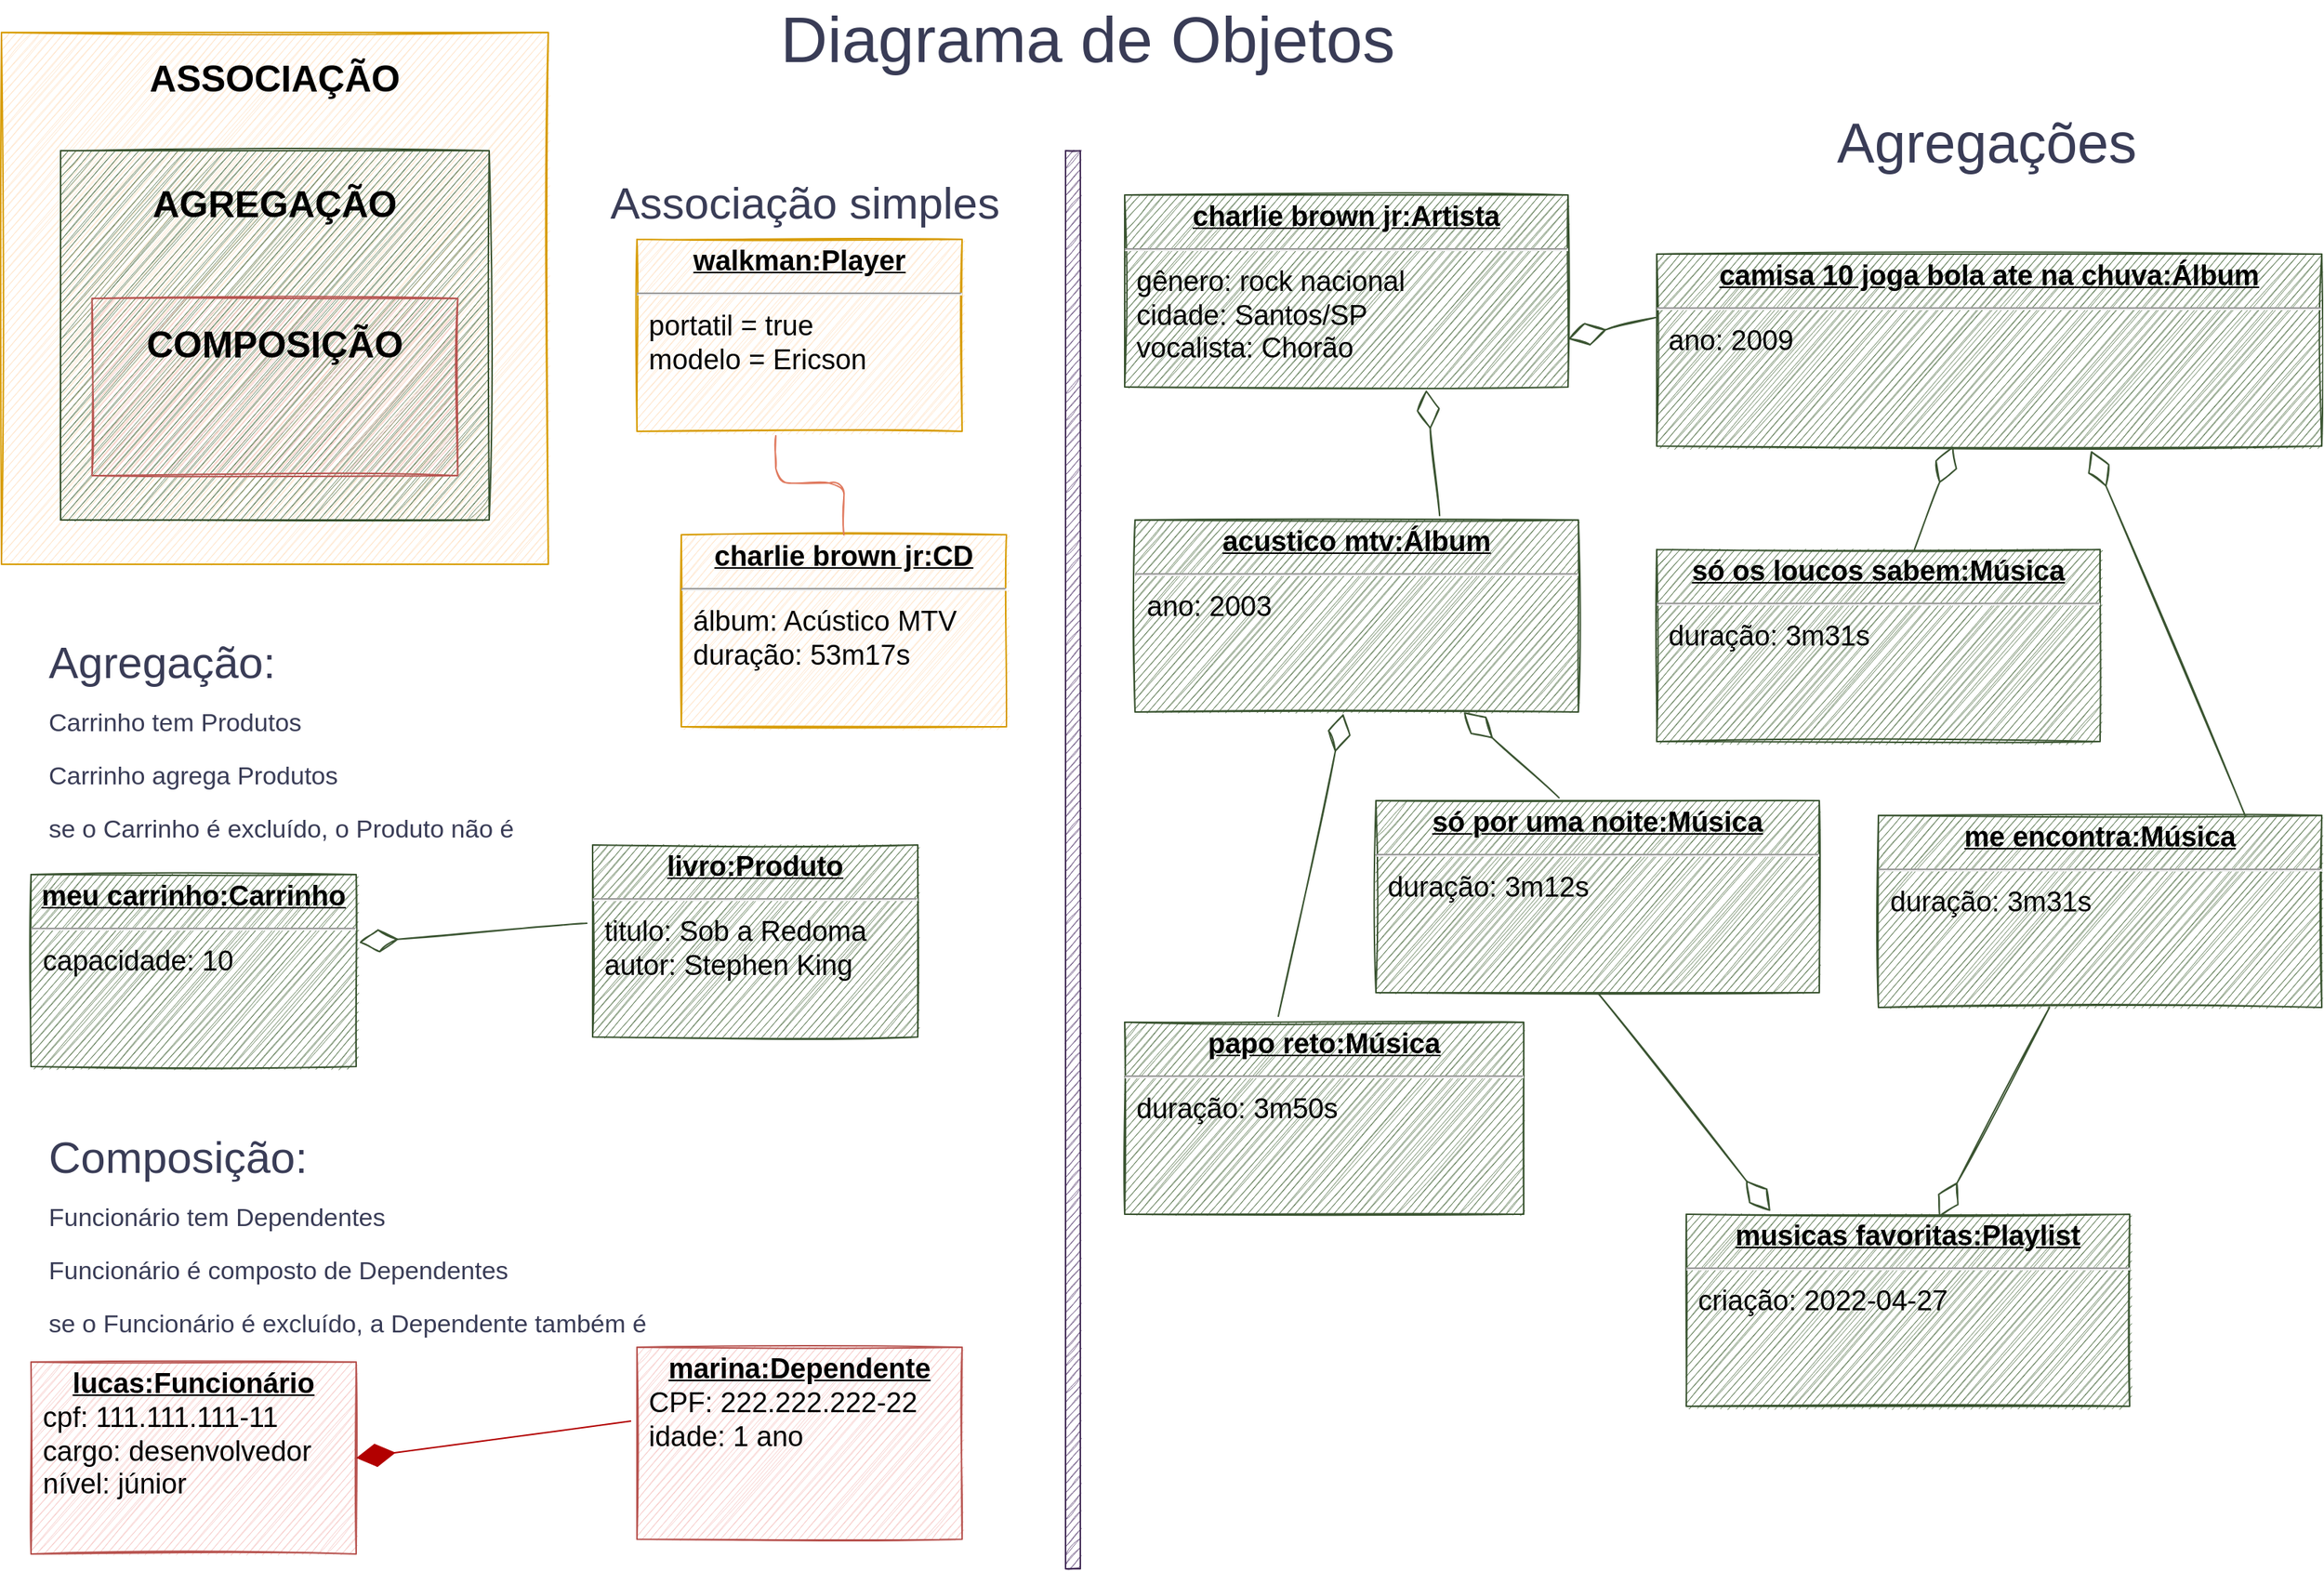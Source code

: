 <mxfile version="18.0.3" type="github" pages="2">
  <diagram id="5UxQ4w3Qg_B5sZMbcGU8" name="Page-1">
    <mxGraphModel dx="1422" dy="794" grid="1" gridSize="10" guides="1" tooltips="1" connect="1" arrows="1" fold="1" page="1" pageScale="1" pageWidth="827" pageHeight="1169" math="0" shadow="0">
      <root>
        <mxCell id="0" />
        <mxCell id="1" parent="0" />
        <mxCell id="sStkoHMuvhqnxal9wtGp-1" value="&lt;p style=&quot;margin: 4px 0px 0px ; text-align: center ; text-decoration: underline ; font-size: 19px&quot;&gt;&lt;b style=&quot;font-size: 19px&quot;&gt;walkman:Player&lt;/b&gt;&lt;/p&gt;&lt;hr style=&quot;font-size: 19px&quot;&gt;&lt;p style=&quot;margin: 0px 0px 0px 8px ; font-size: 19px&quot;&gt;portatil = true&lt;br style=&quot;font-size: 19px&quot;&gt;modelo = Ericson&lt;br&gt;&lt;/p&gt;" style="verticalAlign=top;align=left;overflow=fill;fontSize=19;fontFamily=Helvetica;html=1;fillColor=#ffe6cc;strokeColor=#d79b00;sketch=1;" parent="1" vertex="1">
          <mxGeometry x="490" y="170" width="220" height="130" as="geometry" />
        </mxCell>
        <mxCell id="sStkoHMuvhqnxal9wtGp-2" value="&lt;font style=&quot;font-size: 25px&quot;&gt;&lt;b&gt;ASSOCIAÇÃO&lt;br&gt;&lt;br&gt;&lt;br&gt;&lt;br&gt;&lt;br&gt;&lt;br&gt;&lt;br&gt;&lt;br&gt;&lt;br&gt;&lt;br&gt;&lt;br&gt;&lt;/b&gt;&lt;/font&gt;" style="rounded=0;whiteSpace=wrap;html=1;fillColor=#ffe6cc;strokeColor=#d79b00;shadow=0;sketch=1;glass=0;align=center;" parent="1" vertex="1">
          <mxGeometry x="60" y="30" width="370" height="360" as="geometry" />
        </mxCell>
        <mxCell id="sStkoHMuvhqnxal9wtGp-3" value="&lt;p style=&quot;margin: 4px 0px 0px ; text-align: center ; text-decoration: underline ; font-size: 19px&quot;&gt;&lt;b style=&quot;font-size: 19px&quot;&gt;charlie brown jr:CD&lt;/b&gt;&lt;/p&gt;&lt;hr style=&quot;font-size: 19px&quot;&gt;&lt;p style=&quot;margin: 0px 0px 0px 8px ; font-size: 19px&quot;&gt;álbum: Acústico MTV&lt;br&gt;&lt;/p&gt;&lt;p style=&quot;margin: 0px 0px 0px 8px ; font-size: 19px&quot;&gt;duração: 53m17s&lt;/p&gt;" style="verticalAlign=top;align=left;overflow=fill;fontSize=19;fontFamily=Helvetica;html=1;fillColor=#ffe6cc;strokeColor=#d79b00;sketch=1;" parent="1" vertex="1">
          <mxGeometry x="520" y="370" width="220" height="130" as="geometry" />
        </mxCell>
        <mxCell id="sStkoHMuvhqnxal9wtGp-4" value="" style="edgeStyle=orthogonalEdgeStyle;orthogonalLoop=1;jettySize=auto;exitX=0.5;exitY=0;exitDx=0;exitDy=0;entryX=0.427;entryY=1.023;entryDx=0;entryDy=0;fontSize=19;fontColor=#393C56;labelBorderColor=none;html=1;entryPerimeter=0;sketch=1;shadow=0;endArrow=none;endFill=0;rounded=1;labelBackgroundColor=#F4F1DE;strokeColor=#E07A5F;" parent="1" source="sStkoHMuvhqnxal9wtGp-3" target="sStkoHMuvhqnxal9wtGp-1" edge="1">
          <mxGeometry relative="1" as="geometry" />
        </mxCell>
        <mxCell id="sStkoHMuvhqnxal9wtGp-5" value="&lt;font style=&quot;font-size: 25px&quot;&gt;&lt;b&gt;AGREGAÇÃO&lt;br&gt;&lt;br&gt;&lt;br&gt;&lt;br&gt;&lt;br&gt;&lt;br&gt;&lt;br&gt;&lt;/b&gt;&lt;/font&gt;" style="rounded=0;whiteSpace=wrap;html=1;fillColor=#6d8764;strokeColor=#3A5431;shadow=0;sketch=1;glass=0;fontColor=#000000;align=center;" parent="1" vertex="1">
          <mxGeometry x="100" y="110" width="290" height="250" as="geometry" />
        </mxCell>
        <mxCell id="sStkoHMuvhqnxal9wtGp-6" value="&lt;p style=&quot;margin: 4px 0px 0px ; text-align: center ; text-decoration: underline ; font-size: 19px&quot;&gt;&lt;b style=&quot;font-size: 19px&quot;&gt;meu carrinho:Carrinho&lt;/b&gt;&lt;/p&gt;&lt;hr style=&quot;font-size: 19px&quot;&gt;&lt;p style=&quot;margin: 0px 0px 0px 8px ; font-size: 19px&quot;&gt;capacidade: 10&lt;/p&gt;" style="verticalAlign=top;align=left;overflow=fill;fontSize=19;fontFamily=Helvetica;html=1;fillColor=#6d8764;strokeColor=#3A5431;sketch=1;fontColor=#000000;" parent="1" vertex="1">
          <mxGeometry x="80" y="600" width="220" height="130" as="geometry" />
        </mxCell>
        <mxCell id="sStkoHMuvhqnxal9wtGp-7" value="&lt;p style=&quot;margin: 4px 0px 0px ; text-align: center ; text-decoration: underline ; font-size: 19px&quot;&gt;&lt;b style=&quot;font-size: 19px&quot;&gt;livro:Produto&lt;/b&gt;&lt;/p&gt;&lt;hr style=&quot;font-size: 19px&quot;&gt;&lt;p style=&quot;margin: 0px 0px 0px 8px ; font-size: 19px&quot;&gt;titulo: Sob a Redoma&lt;/p&gt;&lt;p style=&quot;margin: 0px 0px 0px 8px ; font-size: 19px&quot;&gt;autor: Stephen King&lt;/p&gt;" style="verticalAlign=top;align=left;overflow=fill;fontSize=19;fontFamily=Helvetica;html=1;fillColor=#6d8764;strokeColor=#3A5431;sketch=1;fontColor=#000000;" parent="1" vertex="1">
          <mxGeometry x="460" y="580" width="220" height="130" as="geometry" />
        </mxCell>
        <mxCell id="sStkoHMuvhqnxal9wtGp-8" value="" style="endArrow=diamondThin;endFill=0;endSize=24;html=1;rounded=1;shadow=0;labelBorderColor=none;sketch=1;fontSize=19;fontColor=#393C56;entryX=1.009;entryY=0.354;entryDx=0;entryDy=0;entryPerimeter=0;exitX=-0.018;exitY=0.408;exitDx=0;exitDy=0;exitPerimeter=0;labelBackgroundColor=#F4F1DE;strokeColor=#3A5431;fillColor=#6d8764;" parent="1" source="sStkoHMuvhqnxal9wtGp-7" target="sStkoHMuvhqnxal9wtGp-6" edge="1">
          <mxGeometry width="160" relative="1" as="geometry">
            <mxPoint x="330" y="580" as="sourcePoint" />
            <mxPoint x="490" y="580" as="targetPoint" />
          </mxGeometry>
        </mxCell>
        <mxCell id="sStkoHMuvhqnxal9wtGp-9" value="&lt;p style=&quot;margin: 4px 0px 0px ; text-align: center ; text-decoration: underline ; font-size: 19px&quot;&gt;&lt;b style=&quot;font-size: 19px&quot;&gt;lucas:Funcionário&lt;/b&gt;&lt;/p&gt;&lt;p style=&quot;margin: 0px 0px 0px 8px ; font-size: 19px&quot;&gt;cpf: 111.111.111-11&lt;/p&gt;&lt;p style=&quot;margin: 0px 0px 0px 8px ; font-size: 19px&quot;&gt;cargo: desenvolvedor&lt;/p&gt;&lt;p style=&quot;margin: 0px 0px 0px 8px ; font-size: 19px&quot;&gt;nível: júnior&lt;/p&gt;" style="verticalAlign=top;align=left;overflow=fill;fontSize=19;fontFamily=Helvetica;html=1;fillColor=#f8cecc;strokeColor=#b85450;sketch=1;" parent="1" vertex="1">
          <mxGeometry x="80" y="930" width="220" height="130" as="geometry" />
        </mxCell>
        <mxCell id="sStkoHMuvhqnxal9wtGp-10" value="&lt;p style=&quot;margin: 4px 0px 0px ; text-align: center ; text-decoration: underline ; font-size: 19px&quot;&gt;&lt;b style=&quot;font-size: 19px&quot;&gt;marina:Dependente&lt;/b&gt;&lt;/p&gt;&lt;p style=&quot;margin: 0px 0px 0px 8px ; font-size: 19px&quot;&gt;CPF: 222.222.222-22&lt;/p&gt;&lt;p style=&quot;margin: 0px 0px 0px 8px ; font-size: 19px&quot;&gt;idade: 1 ano&lt;/p&gt;" style="verticalAlign=top;align=left;overflow=fill;fontSize=19;fontFamily=Helvetica;html=1;fillColor=#f8cecc;strokeColor=#b85450;sketch=1;" parent="1" vertex="1">
          <mxGeometry x="490" y="920" width="220" height="130" as="geometry" />
        </mxCell>
        <mxCell id="sStkoHMuvhqnxal9wtGp-11" value="" style="endArrow=diamondThin;endFill=1;endSize=24;html=1;rounded=1;shadow=0;labelBorderColor=none;sketch=0;fontSize=19;fontColor=#393C56;entryX=1;entryY=0.5;entryDx=0;entryDy=0;exitX=-0.018;exitY=0.385;exitDx=0;exitDy=0;exitPerimeter=0;labelBackgroundColor=#F4F1DE;fillColor=#e51400;strokeColor=#B20000;" parent="1" source="sStkoHMuvhqnxal9wtGp-10" target="sStkoHMuvhqnxal9wtGp-9" edge="1">
          <mxGeometry width="160" relative="1" as="geometry">
            <mxPoint x="330" y="420" as="sourcePoint" />
            <mxPoint x="490" y="420" as="targetPoint" />
          </mxGeometry>
        </mxCell>
        <mxCell id="sStkoHMuvhqnxal9wtGp-12" value="&lt;font style=&quot;font-size: 25px&quot;&gt;&lt;b&gt;COMPOSIÇÃO&lt;br&gt;&lt;br&gt;&lt;br&gt;&lt;/b&gt;&lt;/font&gt;" style="rounded=0;whiteSpace=wrap;html=1;shadow=0;sketch=1;glass=0;align=center;fillColor=#f8cecc;strokeColor=#b85450;" parent="1" vertex="1">
          <mxGeometry x="121.25" y="210" width="247.5" height="120" as="geometry" />
        </mxCell>
        <mxCell id="sStkoHMuvhqnxal9wtGp-13" value="Associação simples" style="text;html=1;strokeColor=none;fillColor=none;align=left;verticalAlign=middle;whiteSpace=wrap;rounded=0;shadow=0;glass=0;sketch=1;fontSize=30;fontColor=#393C56;" parent="1" vertex="1">
          <mxGeometry x="470" y="130" width="300" height="30" as="geometry" />
        </mxCell>
        <mxCell id="sStkoHMuvhqnxal9wtGp-14" value="Agregação:&lt;br&gt;&lt;font style=&quot;font-size: 17px;&quot;&gt;Carrinho tem Produtos&lt;br&gt;Carrinho agrega Produtos&lt;br&gt;se o Carrinho é excluído, o Produto não é&lt;br&gt;&lt;/font&gt;" style="text;html=1;strokeColor=none;fillColor=none;align=left;verticalAlign=middle;whiteSpace=wrap;rounded=0;shadow=0;glass=0;sketch=1;fontSize=30;fontColor=#393C56;" parent="1" vertex="1">
          <mxGeometry x="90" y="500" width="350" height="20" as="geometry" />
        </mxCell>
        <mxCell id="sStkoHMuvhqnxal9wtGp-15" value="Composição:&lt;br&gt;&lt;font style=&quot;font-size: 17px;&quot;&gt;Funcionário tem Dependentes&lt;br&gt;Funcionário é composto de Dependentes&lt;br&gt;se o Funcionário é excluído, a Dependente também é&amp;nbsp;&lt;br&gt;&lt;/font&gt;" style="text;html=1;strokeColor=none;fillColor=none;align=left;verticalAlign=middle;whiteSpace=wrap;rounded=0;shadow=0;glass=0;sketch=1;fontSize=30;fontColor=#393C56;" parent="1" vertex="1">
          <mxGeometry x="90" y="830" width="470" height="30" as="geometry" />
        </mxCell>
        <mxCell id="sStkoHMuvhqnxal9wtGp-16" value="&lt;p style=&quot;margin: 4px 0px 0px ; text-align: center ; text-decoration: underline ; font-size: 19px&quot;&gt;&lt;b style=&quot;font-size: 19px&quot;&gt;acustico mtv:Álbum&lt;/b&gt;&lt;/p&gt;&lt;hr style=&quot;font-size: 19px&quot;&gt;&lt;p style=&quot;margin: 0px 0px 0px 8px ; font-size: 19px&quot;&gt;ano: 2003&lt;/p&gt;&lt;span style=&quot;font-family: monospace; font-size: 0px;&quot;&gt;%3CmxGraphModel%3E%3Croot%3E%3CmxCell%20id%3D%220%22%2F%3E%3CmxCell%20id%3D%221%22%20parent%3D%220%22%2F%3E%3CmxCell%20id%3D%222%22%20value%3D%22%26lt%3Bp%20style%3D%26quot%3Bmargin%3A%204px%200px%200px%20%3B%20text-align%3A%20center%20%3B%20text-decoration%3A%20underline%20%3B%20font-size%3A%2019px%26quot%3B%26gt%3B%26lt%3Bb%20style%3D%26quot%3Bfont-size%3A%2019px%26quot%3B%26gt%3Blivro%3AProduto%26lt%3B%2Fb%26gt%3B%26lt%3B%2Fp%26gt%3B%26lt%3Bhr%20style%3D%26quot%3Bfont-size%3A%2019px%26quot%3B%26gt%3B%26lt%3Bp%20style%3D%26quot%3Bmargin%3A%200px%200px%200px%208px%20%3B%20font-size%3A%2019px%26quot%3B%26gt%3Btitulo%3A%20Sob%20a%20Redoma%26lt%3B%2Fp%26gt%3B%26lt%3Bp%20style%3D%26quot%3Bmargin%3A%200px%200px%200px%208px%20%3B%20font-size%3A%2019px%26quot%3B%26gt%3Bautor%3A%20Stephen%20King%26lt%3B%2Fp%26gt%3B%22%20style%3D%22verticalAlign%3Dtop%3Balign%3Dleft%3Boverflow%3Dfill%3BfontSize%3D19%3BfontFamily%3DHelvetica%3Bhtml%3D1%3BfillColor%3D%236d8764%3BstrokeColor%3D%233A5431%3Bsketch%3D1%3BfontColor%3D%23000000%3B%22%20vertex%3D%221%22%20parent%3D%221%22%3E%3CmxGeometry%20x%3D%22460%22%20y%3D%22580%22%20width%3D%22220%22%20height%3D%22130%22%20as%3D%22geometry%22%2F%3E%3C%2FmxCell%3E%3C%2Froot%3E%3C%2FmxGraphModel%3&lt;br&gt;&lt;/span&gt;" style="verticalAlign=top;align=left;overflow=fill;fontSize=19;fontFamily=Helvetica;html=1;fillColor=#6d8764;strokeColor=#3A5431;sketch=1;fontColor=#000000;" parent="1" vertex="1">
          <mxGeometry x="827" y="360" width="300" height="130" as="geometry" />
        </mxCell>
        <mxCell id="sStkoHMuvhqnxal9wtGp-17" value="&lt;p style=&quot;margin: 4px 0px 0px ; text-align: center ; text-decoration: underline ; font-size: 19px&quot;&gt;&lt;b style=&quot;font-size: 19px&quot;&gt;papo reto:Música&lt;/b&gt;&lt;/p&gt;&lt;hr style=&quot;font-size: 19px&quot;&gt;&lt;p style=&quot;margin: 0px 0px 0px 8px ; font-size: 19px&quot;&gt;duração: 3m50s&lt;/p&gt;&lt;span style=&quot;font-family: monospace; font-size: 0px;&quot;&gt;%3CmxGraphModel%3E%3Croot%3E%3CmxCell%20id%3D%220%22%2F%3E%3CmxCell%20id%3D%221%22%20parent%3D%220%22%2F%3E%3CmxCell%20id%3D%222%22%20value%3D%22%26lt%3Bp%20style%3D%26quot%3Bmargin%3A%204px%200px%200px%20%3B%20text-align%3A%20center%20%3B%20text-decoration%3A%20underline%20%3B%20font-size%3A%2019px%26quot%3B%26gt%3B%26lt%3Bb%20style%3D%26quot%3Bfont-size%3A%2019px%26quot%3B%26gt%3Blivro%3AProduto%26lt%3B%2Fb%26gt%3B%26lt%3B%2Fp%26gt%3B%26lt%3Bhr%20style%3D%26quot%3Bfont-size%3A%2019px%26quot%3B%26gt%3B%26lt%3Bp%20style%3D%26quot%3Bmargin%3A%200px%200px%200px%208px%20%3B%20font-size%3A%2019px%26quot%3B%26gt%3Btitulo%3A%20Sob%20a%20Redoma%26lt%3B%2Fp%26gt%3B%26lt%3Bp%20style%3D%26quot%3Bmargin%3A%200px%200px%200px%208px%20%3B%20font-size%3A%2019px%26quot%3B%26gt%3Bautor%3A%20Stephen%20King%26lt%3B%2Fp%26gt%3B%22%20style%3D%22verticalAlign%3Dtop%3Balign%3Dleft%3Boverflow%3Dfill%3BfontSize%3D19%3BfontFamily%3DHelvetica%3Bhtml%3D1%3BfillColor%3D%236d8764%3BstrokeColor%3D%233A5431%3Bsketch%3D1%3BfontColor%3D%23000000%3B%22%20vertex%3D%221%22%20parent%3D%221%22%3E%3CmxGeometry%20x%3D%22460%22%20y%3D%22580%22%20width%3D%22220%22%20height%3D%22130%22%20as%3D%22geometry%22%2F%3E%3C%2FmxCell%3E%3C%2Froot%3E%3C%2FmxGraphModel%3E&lt;br&gt;&lt;/span&gt;" style="verticalAlign=top;align=left;overflow=fill;fontSize=19;fontFamily=Helvetica;html=1;fillColor=#6d8764;strokeColor=#3A5431;sketch=1;fontColor=#000000;" parent="1" vertex="1">
          <mxGeometry x="820" y="700" width="270" height="130" as="geometry" />
        </mxCell>
        <mxCell id="sStkoHMuvhqnxal9wtGp-18" value="&lt;p style=&quot;margin: 4px 0px 0px ; text-align: center ; text-decoration: underline ; font-size: 19px&quot;&gt;&lt;b style=&quot;font-size: 19px&quot;&gt;só por uma noite:Música&lt;/b&gt;&lt;/p&gt;&lt;hr style=&quot;font-size: 19px&quot;&gt;&lt;p style=&quot;margin: 0px 0px 0px 8px ; font-size: 19px&quot;&gt;duração: 3m12s&lt;/p&gt;&lt;span style=&quot;font-family: monospace; font-size: 0px;&quot;&gt;%3CmxGraphModel%3E%3Croot%3E%3CmxCell%20id%3D%220%22%2F%3E%3CmxCell%20id%3D%221%22%20parent%3D%220%22%2F%3E%3CmxCell%20id%3D%222%22%20value%3D%22%26lt%3Bp%20style%3D%26quot%3Bmargin%3A%204px%200px%200px%20%3B%20text-align%3A%20center%20%3B%20text-decoration%3A%20underline%20%3B%20font-size%3A%2019px%26quot%3B%26gt%3B%26lt%3Bb%20style%3D%26quot%3Bfont-size%3A%2019px%26quot%3B%26gt%3Blivro%3AProduto%26lt%3B%2Fb%26gt%3B%26lt%3B%2Fp%26gt%3B%26lt%3Bhr%20style%3D%26quot%3Bfont-size%3A%2019px%26quot%3B%26gt%3B%26lt%3Bp%20style%3D%26quot%3Bmargin%3A%200px%200px%200px%208px%20%3B%20font-size%3A%2019px%26quot%3B%26gt%3Btitulo%3A%20Sob%20a%20Redoma%26lt%3B%2Fp%26gt%3B%26lt%3Bp%20style%3D%26quot%3Bmargin%3A%200px%200px%200px%208px%20%3B%20font-size%3A%2019px%26quot%3B%26gt%3Bautor%3A%20Stephen%20King%26lt%3B%2Fp%26gt%3B%22%20style%3D%22verticalAlign%3Dtop%3Balign%3Dleft%3Boverflow%3Dfill%3BfontSize%3D19%3BfontFamily%3DHelvetica%3Bhtml%3D1%3BfillColor%3D%236d8764%3BstrokeColor%3D%233A5431%3Bsketch%3D1%3BfontColor%3D%23000000%3B%22%20vertex%3D%221%22%20parent%3D%221%22%3E%3CmxGeometry%20x%3D%22460%22%20y%3D%22580%22%20width%3D%22220%22%20height%3D%22130%22%20as%3D%22geometry%22%2F%3E%3C%2FmxCell%3E%3C%2Froot%3E%3C%2FmxGraphModel%3&lt;br&gt;&lt;/span&gt;" style="verticalAlign=top;align=left;overflow=fill;fontSize=19;fontFamily=Helvetica;html=1;fillColor=#6d8764;strokeColor=#3A5431;sketch=1;fontColor=#000000;" parent="1" vertex="1">
          <mxGeometry x="990" y="550" width="300" height="130" as="geometry" />
        </mxCell>
        <mxCell id="sStkoHMuvhqnxal9wtGp-19" value="" style="endArrow=diamondThin;endFill=0;endSize=24;html=1;rounded=1;shadow=0;labelBorderColor=none;sketch=1;fontSize=19;fontColor=#000000;entryX=0.47;entryY=1.008;entryDx=0;entryDy=0;entryPerimeter=0;exitX=0.385;exitY=-0.031;exitDx=0;exitDy=0;exitPerimeter=0;labelBackgroundColor=#F4F1DE;strokeColor=#3A5431;fillColor=#6d8764;" parent="1" source="sStkoHMuvhqnxal9wtGp-17" target="sStkoHMuvhqnxal9wtGp-16" edge="1">
          <mxGeometry width="160" relative="1" as="geometry">
            <mxPoint x="466.04" y="643.04" as="sourcePoint" />
            <mxPoint x="311.98" y="641.02" as="targetPoint" />
          </mxGeometry>
        </mxCell>
        <mxCell id="sStkoHMuvhqnxal9wtGp-20" value="" style="endArrow=diamondThin;endFill=0;endSize=24;html=1;rounded=1;shadow=0;labelBorderColor=none;sketch=1;fontSize=19;fontColor=#000000;exitX=0.413;exitY=-0.015;exitDx=0;exitDy=0;exitPerimeter=0;labelBackgroundColor=#F4F1DE;strokeColor=#3A5431;fillColor=#6d8764;" parent="1" source="sStkoHMuvhqnxal9wtGp-18" target="sStkoHMuvhqnxal9wtGp-16" edge="1">
          <mxGeometry width="160" relative="1" as="geometry">
            <mxPoint x="953.95" y="745.97" as="sourcePoint" />
            <mxPoint x="1001" y="691.04" as="targetPoint" />
          </mxGeometry>
        </mxCell>
        <mxCell id="sStkoHMuvhqnxal9wtGp-21" value="&lt;p style=&quot;margin: 4px 0px 0px ; text-align: center ; text-decoration: underline ; font-size: 19px&quot;&gt;&lt;b style=&quot;font-size: 19px&quot;&gt;charlie brown jr:Artista&lt;/b&gt;&lt;/p&gt;&lt;hr style=&quot;font-size: 19px&quot;&gt;&lt;p style=&quot;margin: 0px 0px 0px 8px ; font-size: 19px&quot;&gt;gênero: rock nacional&lt;/p&gt;&lt;p style=&quot;margin: 0px 0px 0px 8px ; font-size: 19px&quot;&gt;cidade: Santos/SP&lt;/p&gt;&lt;p style=&quot;margin: 0px 0px 0px 8px ; font-size: 19px&quot;&gt;vocalista: Chorão&lt;/p&gt;&lt;span style=&quot;font-family: monospace; font-size: 0px;&quot;&gt;%3CmxGraphModel%3E%3Croot%3E%3CmxCell%20id%3D%220%22%2F%3E%3CmxCell%20id%3D%221%22%20parent%3D%220%22%2F%3E%3CmxCell%20id%3D%222%22%20value%3D%22%26lt%3Bp%20style%3D%26quot%3Bmargin%3A%204px%200px%200px%20%3B%20text-align%3A%20center%20%3B%20text-decoration%3A%20underline%20%3B%20font-size%3A%2019px%26quot%3B%26gt%3B%26lt%3Bb%20style%3D%26quot%3Bfont-size%3A%2019px%26quot%3B%26gt%3Blivro%3AProduto%26lt%3B%2Fb%26gt%3B%26lt%3B%2Fp%26gt%3B%26lt%3Bhr%20style%3D%26quot%3Bfont-size%3A%2019px%26quot%3B%26gt%3B%26lt%3Bp%20style%3D%26quot%3Bmargin%3A%200px%200px%200px%208px%20%3B%20font-size%3A%2019px%26quot%3B%26gt%3Btitulo%3A%20Sob%20a%20Redoma%26lt%3B%2Fp%26gt%3B%26lt%3Bp%20style%3D%26quot%3Bmargin%3A%200px%200px%200px%208px%20%3B%20font-size%3A%2019px%26quot%3B%26gt%3Bautor%3A%20Stephen%20King%26lt%3B%2Fp%26gt%3B%22%20style%3D%22verticalAlign%3Dtop%3Balign%3Dleft%3Boverflow%3Dfill%3BfontSize%3D19%3BfontFamily%3DHelvetica%3Bhtml%3D1%3BfillColor%3D%236d8764%3BstrokeColor%3D%233A5431%3Bsketch%3D1%3BfontColor%3D%23000000%3B%22%20vertex%3D%221%22%20parent%3D%221%22%3E%3CmxGeometry%20x%3D%22460%22%20y%3D%22580%22%20width%3D%22220%22%20height%3D%22130%22%20as%3D%22geometry%22%2F%3E%3C%2FmxCell%3E%3C%2Froot%3E%3C%2FmxGraphModel%3&lt;br&gt;&lt;/span&gt;" style="verticalAlign=top;align=left;overflow=fill;fontSize=19;fontFamily=Helvetica;html=1;fillColor=#6d8764;strokeColor=#3A5431;sketch=1;fontColor=#000000;" parent="1" vertex="1">
          <mxGeometry x="820" y="140" width="300" height="130" as="geometry" />
        </mxCell>
        <mxCell id="sStkoHMuvhqnxal9wtGp-22" value="&lt;p style=&quot;margin: 4px 0px 0px ; text-align: center ; text-decoration: underline ; font-size: 19px&quot;&gt;&lt;b style=&quot;font-size: 19px&quot;&gt;camisa 10 joga bola ate na chuva:Álbum&lt;/b&gt;&lt;/p&gt;&lt;hr style=&quot;font-size: 19px&quot;&gt;&lt;p style=&quot;margin: 0px 0px 0px 8px ; font-size: 19px&quot;&gt;ano: 2009&lt;/p&gt;&lt;span style=&quot;font-family: monospace; font-size: 0px;&quot;&gt;%3CmxGraphModel%3E%3Croot%3E%3CmxCell%20id%3D%220%22%2F%3E%3CmxCell%20id%3D%221%22%20parent%3D%220%22%2F%3E%3CmxCell%20id%3D%222%22%20value%3D%22%26lt%3Bp%20style%3D%26quot%3Bmargin%3A%204px%200px%200px%20%3B%20text-align%3A%20center%20%3B%20text-decoration%3A%20underline%20%3B%20font-size%3A%2019px%26quot%3B%26gt%3B%26lt%3Bb%20style%3D%26quot%3Bfont-size%3A%2019px%26quot%3B%26gt%3Blivro%3AProduto%26lt%3B%2Fb%26gt%3B%26lt%3B%2Fp%26gt%3B%26lt%3Bhr%20style%3D%26quot%3Bfont-size%3A%2019px%26quot%3B%26gt%3B%26lt%3Bp%20style%3D%26quot%3Bmargin%3A%200px%200px%200px%208px%20%3B%20font-size%3A%2019px%26quot%3B%26gt%3Btitulo%3A%20Sob%20a%20Redoma%26lt%3B%2Fp%26gt%3B%26lt%3Bp%20style%3D%26quot%3Bmargin%3A%200px%200px%200px%208px%20%3B%20font-size%3A%2019px%26quot%3B%26gt%3Bautor%3A%20Stephen%20King%26lt%3B%2Fp%26gt%3B%22%20style%3D%22verticalAlign%3Dtop%3Balign%3Dleft%3Boverflow%3Dfill%3BfontSize%3D19%3BfontFamily%3DHelvetica%3Bhtml%3D1%3BfillColor%3D%236d8764%3BstrokeColor%3D%233A5431%3Bsketch%3D1%3BfontColor%3D%23000000%3B%22%20vertex%3D%221%22%20parent%3D%221%22%3E%3CmxGeometry%20x%3D%22460%22%20y%3D%22580%22%20width%3D%22220%22%20height%3D%22130%22%20as%3D%22geometry%22%2F%3E%3C%2FmxCell%3E%3C%2Froot%3E%3C%2FmxGraphModel%3&lt;br&gt;&lt;/span&gt;" style="verticalAlign=top;align=left;overflow=fill;fontSize=19;fontFamily=Helvetica;html=1;fillColor=#6d8764;strokeColor=#3A5431;sketch=1;fontColor=#000000;" parent="1" vertex="1">
          <mxGeometry x="1180" y="180" width="450" height="130" as="geometry" />
        </mxCell>
        <mxCell id="sStkoHMuvhqnxal9wtGp-23" value="&lt;p style=&quot;margin: 4px 0px 0px ; text-align: center ; text-decoration: underline ; font-size: 19px&quot;&gt;&lt;b style=&quot;font-size: 19px&quot;&gt;me encontra:Música&lt;/b&gt;&lt;/p&gt;&lt;hr style=&quot;font-size: 19px&quot;&gt;&lt;p style=&quot;margin: 0px 0px 0px 8px ; font-size: 19px&quot;&gt;duração: 3m31s&lt;/p&gt;&lt;span style=&quot;font-family: monospace; font-size: 0px;&quot;&gt;%3CmxGraphModel%3E%3Croot%3E%3CmxCell%20id%3D%220%22%2F%3E%3CmxCell%20id%3D%221%22%20parent%3D%220%22%2F%3E%3CmxCell%20id%3D%222%22%20value%3D%22%26lt%3Bp%20style%3D%26quot%3Bmargin%3A%204px%200px%200px%20%3B%20text-align%3A%20center%20%3B%20text-decoration%3A%20underline%20%3B%20font-size%3A%2019px%26quot%3B%26gt%3B%26lt%3Bb%20style%3D%26quot%3Bfont-size%3A%2019px%26quot%3B%26gt%3Blivro%3AProduto%26lt%3B%2Fb%26gt%3B%26lt%3B%2Fp%26gt%3B%26lt%3Bhr%20style%3D%26quot%3Bfont-size%3A%2019px%26quot%3B%26gt%3B%26lt%3Bp%20style%3D%26quot%3Bmargin%3A%200px%200px%200px%208px%20%3B%20font-size%3A%2019px%26quot%3B%26gt%3Btitulo%3A%20Sob%20a%20Redoma%26lt%3B%2Fp%26gt%3B%26lt%3Bp%20style%3D%26quot%3Bmargin%3A%200px%200px%200px%208px%20%3B%20font-size%3A%2019px%26quot%3B%26gt%3Bautor%3A%20Stephen%20King%26lt%3B%2Fp%26gt%3B%22%20style%3D%22verticalAlign%3Dtop%3Balign%3Dleft%3Boverflow%3Dfill%3BfontSize%3D19%3BfontFamily%3DHelvetica%3Bhtml%3D1%3BfillColor%3D%236d8764%3BstrokeColor%3D%233A5431%3Bsketch%3D1%3BfontColor%3D%23000000%3B%22%20vertex%3D%221%22%20parent%3D%221%22%3E%3CmxGeometry%20x%3D%22460%22%20y%3D%22580%22%20width%3D%22220%22%20height%3D%22130%22%20as%3D%22geometry%22%2F%3E%3C%2FmxCell%3E%3C%2Froot%3E%3C%2FmxGraphModel%3&lt;br&gt;&lt;/span&gt;" style="verticalAlign=top;align=left;overflow=fill;fontSize=19;fontFamily=Helvetica;html=1;fillColor=#6d8764;strokeColor=#3A5431;sketch=1;fontColor=#000000;" parent="1" vertex="1">
          <mxGeometry x="1330" y="560" width="300" height="130" as="geometry" />
        </mxCell>
        <mxCell id="sStkoHMuvhqnxal9wtGp-24" value="" style="endArrow=diamondThin;endFill=0;endSize=24;html=1;rounded=1;shadow=0;labelBorderColor=none;sketch=1;fontSize=19;fontColor=#000000;exitX=0.827;exitY=0;exitDx=0;exitDy=0;exitPerimeter=0;entryX=0.653;entryY=1.023;entryDx=0;entryDy=0;entryPerimeter=0;labelBackgroundColor=#F4F1DE;strokeColor=#3A5431;fillColor=#6d8764;" parent="1" source="sStkoHMuvhqnxal9wtGp-23" target="sStkoHMuvhqnxal9wtGp-22" edge="1">
          <mxGeometry width="160" relative="1" as="geometry">
            <mxPoint x="1123.9" y="548.05" as="sourcePoint" />
            <mxPoint x="1065.713" y="500" as="targetPoint" />
          </mxGeometry>
        </mxCell>
        <mxCell id="sStkoHMuvhqnxal9wtGp-25" value="" style="endArrow=diamondThin;endFill=0;endSize=24;html=1;rounded=1;shadow=0;labelBorderColor=none;sketch=1;fontSize=19;fontColor=#000000;exitX=0.687;exitY=-0.023;exitDx=0;exitDy=0;exitPerimeter=0;entryX=0.68;entryY=1.015;entryDx=0;entryDy=0;entryPerimeter=0;labelBackgroundColor=#F4F1DE;strokeColor=#3A5431;fillColor=#6d8764;" parent="1" source="sStkoHMuvhqnxal9wtGp-16" target="sStkoHMuvhqnxal9wtGp-21" edge="1">
          <mxGeometry width="160" relative="1" as="geometry">
            <mxPoint x="1123.9" y="548.05" as="sourcePoint" />
            <mxPoint x="1065.713" y="500" as="targetPoint" />
          </mxGeometry>
        </mxCell>
        <mxCell id="sStkoHMuvhqnxal9wtGp-26" value="" style="endArrow=diamondThin;endFill=0;endSize=24;html=1;rounded=1;shadow=0;labelBorderColor=none;sketch=1;fontSize=19;fontColor=#000000;exitX=-0.002;exitY=0.331;exitDx=0;exitDy=0;exitPerimeter=0;entryX=1;entryY=0.75;entryDx=0;entryDy=0;labelBackgroundColor=#F4F1DE;strokeColor=#3A5431;fillColor=#6d8764;" parent="1" source="sStkoHMuvhqnxal9wtGp-22" target="sStkoHMuvhqnxal9wtGp-21" edge="1">
          <mxGeometry width="160" relative="1" as="geometry">
            <mxPoint x="1043.1" y="367.01" as="sourcePoint" />
            <mxPoint x="1034" y="281.95" as="targetPoint" />
          </mxGeometry>
        </mxCell>
        <mxCell id="sStkoHMuvhqnxal9wtGp-27" value="&lt;p style=&quot;margin: 4px 0px 0px ; text-align: center ; text-decoration: underline ; font-size: 19px&quot;&gt;&lt;b style=&quot;font-size: 19px&quot;&gt;musicas favoritas:Playlist&lt;/b&gt;&lt;/p&gt;&lt;hr style=&quot;font-size: 19px&quot;&gt;&lt;p style=&quot;margin: 0px 0px 0px 8px ; font-size: 19px&quot;&gt;criação: 2022-04-27&lt;/p&gt;&lt;span style=&quot;font-family: monospace; font-size: 0px;&quot;&gt;%3CmxGraphModel%3E%3Croot%3E%3CmxCell%20id%3D%220%22%2F%3E%3CmxCell%20id%3D%221%22%20parent%3D%220%22%2F%3E%3CmxCell%20id%3D%222%22%20value%3D%22%26lt%3Bp%20style%3D%26quot%3Bmargin%3A%204px%200px%200px%20%3B%20text-align%3A%20center%20%3B%20text-decoration%3A%20underline%20%3B%20font-size%3A%2019px%26quot%3B%26gt%3B%26lt%3Bb%20style%3D%26quot%3Bfont-size%3A%2019px%26quot%3B%26gt%3Blivro%3AProduto%26lt%3B%2Fb%26gt%3B%26lt%3B%2Fp%26gt%3B%26lt%3Bhr%20style%3D%26quot%3Bfont-size%3A%2019px%26quot%3B%26gt%3B%26lt%3Bp%20style%3D%26quot%3Bmargin%3A%200px%200px%200px%208px%20%3B%20font-size%3A%2019px%26quot%3B%26gt%3Btitulo%3A%20Sob%20a%20Redoma%26lt%3B%2Fp%26gt%3B%26lt%3Bp%20style%3D%26quot%3Bmargin%3A%200px%200px%200px%208px%20%3B%20font-size%3A%2019px%26quot%3B%26gt%3Bautor%3A%20Stephen%20King%26lt%3B%2Fp%26gt%3B%22%20style%3D%22verticalAlign%3Dtop%3Balign%3Dleft%3Boverflow%3Dfill%3BfontSize%3D19%3BfontFamily%3DHelvetica%3Bhtml%3D1%3BfillColor%3D%236d8764%3BstrokeColor%3D%233A5431%3Bsketch%3D1%3BfontColor%3D%23000000%3B%22%20vertex%3D%221%22%20parent%3D%221%22%3E%3CmxGeometry%20x%3D%22460%22%20y%3D%22580%22%20width%3D%22220%22%20height%3D%22130%22%20as%3D%22geometry%22%2F%3E%3C%2FmxCell%3E%3C%2Froot%3E%3C%2FmxGraphModel%3&lt;br&gt;&lt;/span&gt;" style="verticalAlign=top;align=left;overflow=fill;fontSize=19;fontFamily=Helvetica;html=1;fillColor=#6d8764;strokeColor=#3A5431;sketch=1;fontColor=#000000;" parent="1" vertex="1">
          <mxGeometry x="1200" y="830" width="300" height="130" as="geometry" />
        </mxCell>
        <mxCell id="sStkoHMuvhqnxal9wtGp-28" value="" style="endArrow=diamondThin;endFill=0;endSize=24;html=1;rounded=1;shadow=0;labelBorderColor=none;sketch=1;fontSize=19;fontColor=#000000;entryX=0.19;entryY=-0.015;entryDx=0;entryDy=0;exitX=0.5;exitY=1;exitDx=0;exitDy=0;entryPerimeter=0;labelBackgroundColor=#F4F1DE;strokeColor=#3A5431;fillColor=#6d8764;" parent="1" source="sStkoHMuvhqnxal9wtGp-18" target="sStkoHMuvhqnxal9wtGp-27" edge="1">
          <mxGeometry width="160" relative="1" as="geometry">
            <mxPoint x="863.95" y="705.97" as="sourcePoint" />
            <mxPoint x="978" y="501.04" as="targetPoint" />
          </mxGeometry>
        </mxCell>
        <mxCell id="sStkoHMuvhqnxal9wtGp-29" value="" style="endArrow=diamondThin;endFill=0;endSize=24;html=1;rounded=1;shadow=0;labelBorderColor=none;sketch=1;fontSize=19;fontColor=#000000;entryX=0.57;entryY=0.015;entryDx=0;entryDy=0;entryPerimeter=0;labelBackgroundColor=#F4F1DE;strokeColor=#3A5431;fillColor=#6d8764;" parent="1" source="sStkoHMuvhqnxal9wtGp-23" target="sStkoHMuvhqnxal9wtGp-27" edge="1">
          <mxGeometry width="160" relative="1" as="geometry">
            <mxPoint x="1150" y="680" as="sourcePoint" />
            <mxPoint x="1257" y="838.05" as="targetPoint" />
          </mxGeometry>
        </mxCell>
        <mxCell id="sStkoHMuvhqnxal9wtGp-30" value="" style="rounded=0;whiteSpace=wrap;html=1;sketch=1;fontColor=#ffffff;strokeColor=#432D57;fillColor=#76608a;glass=0;shadow=0;strokeWidth=1;" parent="1" vertex="1">
          <mxGeometry x="780" y="110" width="10" height="960" as="geometry" />
        </mxCell>
        <mxCell id="sStkoHMuvhqnxal9wtGp-31" value="Agregações" style="text;html=1;strokeColor=none;fillColor=none;align=left;verticalAlign=middle;whiteSpace=wrap;rounded=0;shadow=0;glass=0;sketch=1;fontSize=38;fontColor=#393C56;" parent="1" vertex="1">
          <mxGeometry x="1300" y="90" width="170" height="30" as="geometry" />
        </mxCell>
        <mxCell id="sStkoHMuvhqnxal9wtGp-32" value="&lt;p style=&quot;margin: 4px 0px 0px ; text-align: center ; text-decoration: underline ; font-size: 19px&quot;&gt;&lt;b style=&quot;font-size: 19px&quot;&gt;só os loucos sabem:Música&lt;/b&gt;&lt;/p&gt;&lt;hr style=&quot;font-size: 19px&quot;&gt;&lt;p style=&quot;margin: 0px 0px 0px 8px ; font-size: 19px&quot;&gt;duração: 3m31s&lt;/p&gt;&lt;span style=&quot;font-family: monospace ; font-size: 0px&quot;&gt;%3CmxGraphModel%3E%3Croot%3E%3CmxCell%20id%3D%220%22%2F%3E%3CmxCell%20id%3D%221%22%20parent%3D%220%22%2F%3E%3CmxCell%20id%3D%222%22%20value%3D%22%26lt%3Bp%20style%3D%26quot%3Bmargin%3A%204px%200px%200px%20%3B%20text-align%3A%20center%20%3B%20text-decoration%3A%20underline%20%3B%20font-size%3A%2019px%26quot%3B%26gt%3B%26lt%3Bb%20style%3D%26quot%3Bfont-size%3A%2019px%26quot%3B%26gt%3Blivro%3AProduto%26lt%3B%2Fb%26gt%3B%26lt%3B%2Fp%26gt%3B%26lt%3Bhr%20style%3D%26quot%3Bfont-size%3A%2019px%26quot%3B%26gt%3B%26lt%3Bp%20style%3D%26quot%3Bmargin%3A%200px%200px%200px%208px%20%3B%20font-size%3A%2019px%26quot%3B%26gt%3Btitulo%3A%20Sob%20a%20Redoma%26lt%3B%2Fp%26gt%3B%26lt%3Bp%20style%3D%26quot%3Bmargin%3A%200px%200px%200px%208px%20%3B%20font-size%3A%2019px%26quot%3B%26gt%3Bautor%3A%20Stephen%20King%26lt%3B%2Fp%26gt%3B%22%20style%3D%22verticalAlign%3Dtop%3Balign%3Dleft%3Boverflow%3Dfill%3BfontSize%3D19%3BfontFamily%3DHelvetica%3Bhtml%3D1%3BfillColor%3D%236d8764%3BstrokeColor%3D%233A5431%3Bsketch%3D1%3BfontColor%3D%23000000%3B%22%20vertex%3D%221%22%20parent%3D%221%22%3E%3CmxGeometry%20x%3D%22460%22%20y%3D%22580%22%20width%3D%22220%22%20height%3D%22130%22%20as%3D%22geometry%22%2F%3E%3C%2FmxCell%3E%3C%2Froot%3E%3C%2FmxGraphModel%3&lt;br&gt;&lt;/span&gt;" style="verticalAlign=top;align=left;overflow=fill;fontSize=19;fontFamily=Helvetica;html=1;fillColor=#6d8764;strokeColor=#3A5431;sketch=1;fontColor=#000000;" parent="1" vertex="1">
          <mxGeometry x="1180" y="380" width="300" height="130" as="geometry" />
        </mxCell>
        <mxCell id="sStkoHMuvhqnxal9wtGp-33" value="" style="endArrow=diamondThin;endFill=0;endSize=24;html=1;rounded=1;shadow=0;labelBorderColor=none;sketch=1;fontSize=19;fontColor=#000000;labelBackgroundColor=#F4F1DE;strokeColor=#3A5431;fillColor=#6d8764;" parent="1" source="sStkoHMuvhqnxal9wtGp-32" target="sStkoHMuvhqnxal9wtGp-22" edge="1">
          <mxGeometry width="160" relative="1" as="geometry">
            <mxPoint x="1462" y="571.95" as="sourcePoint" />
            <mxPoint x="1438.05" y="502.99" as="targetPoint" />
          </mxGeometry>
        </mxCell>
        <mxCell id="sStkoHMuvhqnxal9wtGp-34" value="Diagrama de Objetos" style="text;html=1;strokeColor=none;fillColor=none;align=center;verticalAlign=middle;whiteSpace=wrap;rounded=0;shadow=0;glass=0;sketch=1;fontSize=44;fontColor=#393C56;" parent="1" vertex="1">
          <mxGeometry x="560" y="20" width="470" height="30" as="geometry" />
        </mxCell>
      </root>
    </mxGraphModel>
  </diagram>
  <diagram name="diagramas de classes" id="5drbC7_BIwxByEqElN-S">
    <mxGraphModel dx="1422" dy="794" grid="1" gridSize="10" guides="1" tooltips="1" connect="1" arrows="1" fold="1" page="1" pageScale="1" pageWidth="827" pageHeight="1169" background="#F4F1DE" math="0" shadow="0">
      <root>
        <mxCell id="0" />
        <mxCell id="1" parent="0" />
        <mxCell id="vhnCWNq2jFseixWeg8CJ-2" value="&lt;p style=&quot;margin: 4px 0px 0px ; text-align: center ; font-size: 19px&quot;&gt;&lt;b&gt;Musica&lt;/b&gt;&lt;/p&gt;&lt;hr style=&quot;font-size: 19px&quot;&gt;&lt;p style=&quot;margin: 0px 0px 0px 4px ; font-size: 19px&quot;&gt;&lt;font style=&quot;font-size: 19px&quot;&gt;- título: String&lt;/font&gt;&lt;/p&gt;&lt;hr style=&quot;font-size: 19px&quot;&gt;&lt;p style=&quot;margin: 0px 0px 0px 4px ; font-size: 19px&quot;&gt;&lt;font style=&quot;font-size: 19px&quot;&gt;+ getTitulo(): String&lt;/font&gt;&lt;/p&gt;" style="verticalAlign=top;align=left;overflow=fill;fontSize=18;fontFamily=Helvetica;html=1;rounded=0;sketch=1;strokeColor=#BD7000;fillColor=#f0a30a;fontColor=#000000;strokeWidth=1;" vertex="1" parent="1">
          <mxGeometry x="520" y="370" width="210" height="140" as="geometry" />
        </mxCell>
        <mxCell id="RmT6bmh8UseuuJPw0-jA-1" value="&#39;+&#39; = publico&lt;br&gt;&#39;-&#39; = privado&amp;nbsp;" style="text;html=1;strokeColor=none;fillColor=none;align=left;verticalAlign=middle;whiteSpace=wrap;rounded=0;sketch=1;fontSize=19;fontColor=#393C56;" vertex="1" parent="1">
          <mxGeometry x="657" y="170" width="170" height="30" as="geometry" />
        </mxCell>
        <mxCell id="RmT6bmh8UseuuJPw0-jA-2" value="&lt;p style=&quot;margin: 4px 0px 0px ; text-align: center ; font-size: 19px&quot;&gt;&lt;b&gt;Album&lt;/b&gt;&lt;/p&gt;&lt;hr style=&quot;font-size: 19px&quot;&gt;&lt;p style=&quot;margin: 0px 0px 0px 4px ; font-size: 19px&quot;&gt;&lt;font style=&quot;font-size: 19px&quot;&gt;- titulo: String&lt;/font&gt;&lt;/p&gt;&lt;hr style=&quot;font-size: 19px&quot;&gt;&lt;p style=&quot;margin: 0px 0px 0px 4px ; font-size: 19px&quot;&gt;&lt;font style=&quot;font-size: 19px&quot;&gt;+ getTitulo(): String&lt;/font&gt;&lt;/p&gt;" style="verticalAlign=top;align=left;overflow=fill;fontSize=18;fontFamily=Helvetica;html=1;rounded=0;sketch=1;strokeColor=#BD7000;fillColor=#f0a30a;fontColor=#000000;strokeWidth=1;" vertex="1" parent="1">
          <mxGeometry x="414" y="155" width="210" height="140" as="geometry" />
        </mxCell>
        <mxCell id="RmT6bmh8UseuuJPw0-jA-3" value="" style="endArrow=diamondThin;endFill=0;endSize=24;html=1;rounded=1;sketch=0;fontSize=19;fontColor=#393C56;strokeColor=#E07A5F;fillColor=#F2CC8F;exitX=0.681;exitY=-0.029;exitDx=0;exitDy=0;exitPerimeter=0;" edge="1" parent="1" source="vhnCWNq2jFseixWeg8CJ-2" target="RmT6bmh8UseuuJPw0-jA-2">
          <mxGeometry width="160" relative="1" as="geometry">
            <mxPoint x="210" y="210" as="sourcePoint" />
            <mxPoint x="370" y="210" as="targetPoint" />
          </mxGeometry>
        </mxCell>
        <mxCell id="RmT6bmh8UseuuJPw0-jA-6" value="n" style="edgeLabel;html=1;align=center;verticalAlign=middle;resizable=0;points=[];fontSize=19;fontColor=#393C56;labelBackgroundColor=#FFD966;" vertex="1" connectable="0" parent="RmT6bmh8UseuuJPw0-jA-3">
          <mxGeometry x="0.285" y="4" relative="1" as="geometry">
            <mxPoint as="offset" />
          </mxGeometry>
        </mxCell>
        <mxCell id="RmT6bmh8UseuuJPw0-jA-7" value="&lt;p style=&quot;margin: 4px 0px 0px ; text-align: center ; font-size: 19px&quot;&gt;&lt;b&gt;Gravadora&lt;/b&gt;&lt;/p&gt;&lt;hr style=&quot;font-size: 19px&quot;&gt;&lt;p style=&quot;margin: 0px 0px 0px 4px ; font-size: 19px&quot;&gt;&lt;font style=&quot;font-size: 19px&quot;&gt;- titulo: String&lt;/font&gt;&lt;/p&gt;&lt;hr style=&quot;font-size: 19px&quot;&gt;&lt;p style=&quot;margin: 0px 0px 0px 4px ; font-size: 19px&quot;&gt;&lt;font style=&quot;font-size: 19px&quot;&gt;+ getTitulo(): String&lt;/font&gt;&lt;/p&gt;" style="verticalAlign=top;align=left;overflow=fill;fontSize=18;fontFamily=Helvetica;html=1;rounded=0;sketch=1;strokeColor=#BD7000;fillColor=#f0a30a;fontColor=#000000;strokeWidth=1;" vertex="1" parent="1">
          <mxGeometry x="70" y="190" width="210" height="140" as="geometry" />
        </mxCell>
        <mxCell id="RmT6bmh8UseuuJPw0-jA-8" value="" style="endArrow=diamondThin;endFill=0;endSize=24;html=1;sketch=0;fontSize=19;fontColor=#393C56;strokeColor=#E07A5F;fillColor=#F2CC8F;exitX=-0.01;exitY=0.643;exitDx=0;exitDy=0;exitPerimeter=0;rounded=1;" edge="1" parent="1" source="RmT6bmh8UseuuJPw0-jA-2" target="RmT6bmh8UseuuJPw0-jA-7">
          <mxGeometry width="160" relative="1" as="geometry">
            <mxPoint x="520" y="230" as="sourcePoint" />
            <mxPoint x="390" y="225" as="targetPoint" />
          </mxGeometry>
        </mxCell>
        <mxCell id="RmT6bmh8UseuuJPw0-jA-9" value="n" style="edgeLabel;html=1;align=center;verticalAlign=middle;resizable=0;points=[];fontSize=19;fontColor=#393C56;labelBackgroundColor=#FFD966;" vertex="1" connectable="0" parent="RmT6bmh8UseuuJPw0-jA-8">
          <mxGeometry x="0.285" y="4" relative="1" as="geometry">
            <mxPoint as="offset" />
          </mxGeometry>
        </mxCell>
        <mxCell id="RmT6bmh8UseuuJPw0-jA-10" value="&lt;p style=&quot;margin: 4px 0px 0px ; text-align: center ; font-size: 19px&quot;&gt;&lt;b&gt;Musica&lt;/b&gt;&lt;/p&gt;&lt;hr style=&quot;font-size: 19px&quot;&gt;&lt;p style=&quot;margin: 0px 0px 0px 4px ; font-size: 19px&quot;&gt;&lt;font style=&quot;font-size: 19px&quot;&gt;- titulo: String&lt;/font&gt;&lt;/p&gt;&lt;p style=&quot;margin: 0px 0px 0px 4px ; font-size: 19px&quot;&gt;&lt;font style=&quot;font-size: 19px&quot;&gt;- album: String&lt;/font&gt;&lt;/p&gt;&lt;p style=&quot;margin: 0px 0px 0px 4px ; font-size: 19px&quot;&gt;&lt;font style=&quot;font-size: 19px&quot;&gt;- gravadora: String&lt;/font&gt;&lt;/p&gt;&lt;hr style=&quot;font-size: 19px&quot;&gt;&lt;p style=&quot;margin: 0px 0px 0px 4px ; font-size: 19px&quot;&gt;&lt;font style=&quot;font-size: 19px&quot;&gt;+ getTitulo(): String&lt;/font&gt;&lt;/p&gt;&lt;p style=&quot;margin: 0px 0px 0px 4px ; font-size: 19px&quot;&gt;&lt;font style=&quot;font-size: 19px&quot;&gt;+ getAlbum(): String&amp;nbsp;&lt;/font&gt;&lt;/p&gt;&lt;p style=&quot;margin: 0px 0px 0px 4px ; font-size: 19px&quot;&gt;&lt;font style=&quot;font-size: 19px&quot;&gt;+ getGravadora(): String&lt;/font&gt;&lt;/p&gt;" style="verticalAlign=top;align=left;overflow=fill;fontSize=18;fontFamily=Helvetica;html=1;rounded=0;sketch=1;strokeColor=#C73500;fillColor=#fa6800;fontColor=#000000;strokeWidth=1;" vertex="1" parent="1">
          <mxGeometry x="70" y="440" width="250" height="220" as="geometry" />
        </mxCell>
        <mxCell id="RmT6bmh8UseuuJPw0-jA-11" value="&lt;p style=&quot;margin: 4px 0px 0px ; text-align: center ; font-size: 19px&quot;&gt;&lt;b&gt;Playlist&lt;/b&gt;&lt;/p&gt;&lt;hr style=&quot;font-size: 19px&quot;&gt;&lt;p style=&quot;margin: 0px 0px 0px 4px ; font-size: 19px&quot;&gt;&lt;font style=&quot;font-size: 19px&quot;&gt;+ nome: String&lt;/font&gt;&lt;/p&gt;&lt;p style=&quot;margin: 0px 0px 0px 4px ; font-size: 19px&quot;&gt;&lt;font style=&quot;font-size: 19px&quot;&gt;+ dataHora: LocalDateTime&lt;/font&gt;&lt;/p&gt;&lt;hr style=&quot;font-size: 19px&quot;&gt;&lt;p style=&quot;margin: 0px 0px 0px 4px ; font-size: 19px&quot;&gt;&lt;font style=&quot;font-size: 19px&quot;&gt;+ adicionarMusica(Musica): void&lt;/font&gt;&lt;/p&gt;&lt;p style=&quot;margin: 0px 0px 0px 4px ; font-size: 19px&quot;&gt;&lt;font style=&quot;font-size: 19px&quot;&gt;+ removerMusica(Musica): void&lt;/font&gt;&lt;/p&gt;&lt;p style=&quot;margin: 0px 0px 0px 4px ; font-size: 19px&quot;&gt;&lt;font style=&quot;font-size: 19px&quot;&gt;+ reordenar(Musica, posicao: int): void&amp;nbsp;&lt;/font&gt;&lt;/p&gt;" style="verticalAlign=top;align=left;overflow=fill;fontSize=18;fontFamily=Helvetica;html=1;rounded=0;sketch=1;strokeColor=#BD7000;fillColor=#f0a30a;fontColor=#000000;strokeWidth=1;" vertex="1" parent="1">
          <mxGeometry x="414" y="610" width="350" height="200" as="geometry" />
        </mxCell>
        <mxCell id="RmT6bmh8UseuuJPw0-jA-13" value="com coesão" style="text;html=1;strokeColor=none;fillColor=none;align=left;verticalAlign=middle;whiteSpace=wrap;rounded=0;sketch=1;fontSize=23;fontColor=#393C56;" vertex="1" parent="1">
          <mxGeometry x="70" y="150" width="170" height="30" as="geometry" />
        </mxCell>
        <mxCell id="RmT6bmh8UseuuJPw0-jA-14" value="sem coesão" style="text;html=1;strokeColor=none;fillColor=none;align=left;verticalAlign=middle;whiteSpace=wrap;rounded=0;sketch=1;fontSize=23;fontColor=#393C56;" vertex="1" parent="1">
          <mxGeometry x="70" y="400" width="170" height="30" as="geometry" />
        </mxCell>
        <mxCell id="RmT6bmh8UseuuJPw0-jA-15" value="" style="endArrow=diamondThin;endFill=0;endSize=24;html=1;rounded=1;sketch=0;fontSize=19;fontColor=#393C56;strokeColor=#E07A5F;fillColor=#F2CC8F;exitX=0.5;exitY=1;exitDx=0;exitDy=0;entryX=0.5;entryY=0;entryDx=0;entryDy=0;" edge="1" parent="1" source="vhnCWNq2jFseixWeg8CJ-2" target="RmT6bmh8UseuuJPw0-jA-11">
          <mxGeometry width="160" relative="1" as="geometry">
            <mxPoint x="683.01" y="365.94" as="sourcePoint" />
            <mxPoint x="608.305" y="300" as="targetPoint" />
          </mxGeometry>
        </mxCell>
        <mxCell id="RmT6bmh8UseuuJPw0-jA-16" value="n" style="edgeLabel;html=1;align=center;verticalAlign=middle;resizable=0;points=[];fontSize=19;fontColor=#393C56;labelBackgroundColor=#FFD966;" vertex="1" connectable="0" parent="RmT6bmh8UseuuJPw0-jA-15">
          <mxGeometry x="0.285" y="4" relative="1" as="geometry">
            <mxPoint as="offset" />
          </mxGeometry>
        </mxCell>
        <mxCell id="UOq8Ewgta4y34ji7cD1c-1" value="Diagrama de Classes" style="text;html=1;strokeColor=none;fillColor=none;align=center;verticalAlign=middle;whiteSpace=wrap;rounded=0;shadow=0;glass=0;sketch=1;fontSize=44;fontColor=#393C56;" vertex="1" parent="1">
          <mxGeometry x="600" y="30" width="470" height="30" as="geometry" />
        </mxCell>
        <mxCell id="UOq8Ewgta4y34ji7cD1c-2" value="&lt;p style=&quot;margin: 4px 0px 0px ; text-align: center ; font-size: 19px&quot;&gt;&lt;b&gt;Evento&lt;/b&gt;&lt;/p&gt;&lt;hr style=&quot;font-size: 19px&quot;&gt;&lt;p style=&quot;margin: 0px 0px 0px 4px ; font-size: 19px&quot;&gt;&lt;font style=&quot;font-size: 19px&quot;&gt;- nome: String&lt;/font&gt;&lt;/p&gt;&lt;hr style=&quot;font-size: 19px&quot;&gt;&lt;p style=&quot;margin: 0px 0px 0px 4px ; font-size: 19px&quot;&gt;&lt;font style=&quot;font-size: 19px&quot;&gt;+ getNome(): String&lt;/font&gt;&lt;/p&gt;" style="verticalAlign=top;align=left;overflow=fill;fontSize=18;fontFamily=Helvetica;html=1;rounded=0;sketch=1;strokeColor=#B09500;fillColor=#e3c800;fontColor=#000000;strokeWidth=1;" vertex="1" parent="1">
          <mxGeometry x="900" y="190" width="240" height="140" as="geometry" />
        </mxCell>
        <mxCell id="UOq8Ewgta4y34ji7cD1c-3" value="&lt;p style=&quot;margin: 4px 0px 0px ; text-align: center ; font-size: 19px&quot;&gt;&lt;b&gt;Ingresso&lt;/b&gt;&lt;/p&gt;&lt;hr style=&quot;font-size: 19px&quot;&gt;&lt;p style=&quot;margin: 0px 0px 0px 4px ; font-size: 19px&quot;&gt;&lt;font style=&quot;font-size: 19px&quot;&gt;- numero: int&lt;/font&gt;&lt;/p&gt;&lt;p style=&quot;margin: 0px 0px 0px 4px ; font-size: 19px&quot;&gt;- assento: int&lt;/p&gt;&lt;hr style=&quot;font-size: 19px&quot;&gt;&lt;p style=&quot;margin: 0px 0px 0px 4px ; font-size: 19px&quot;&gt;+ getNumero(): int&lt;br&gt;&lt;/p&gt;&lt;p style=&quot;margin: 0px 0px 0px 4px ; font-size: 19px&quot;&gt;+ getAssento(): int&lt;br&gt;&lt;/p&gt;" style="verticalAlign=top;align=left;overflow=fill;fontSize=18;fontFamily=Helvetica;html=1;rounded=0;sketch=1;strokeColor=#B09500;fillColor=#e3c800;fontColor=#000000;strokeWidth=1;" vertex="1" parent="1">
          <mxGeometry x="1270" y="185" width="230" height="175" as="geometry" />
        </mxCell>
        <mxCell id="hr0tFsyg4TrAJFIlCHOJ-1" value="" style="endArrow=diamondThin;endFill=0;endSize=24;html=1;rounded=1;sketch=0;fontSize=19;fontColor=#393C56;strokeColor=#B09500;fillColor=#e3c800;exitX=-0.012;exitY=0.611;exitDx=0;exitDy=0;exitPerimeter=0;entryX=0.996;entryY=0.586;entryDx=0;entryDy=0;entryPerimeter=0;" edge="1" parent="1" source="UOq8Ewgta4y34ji7cD1c-3" target="UOq8Ewgta4y34ji7cD1c-2">
          <mxGeometry width="160" relative="1" as="geometry">
            <mxPoint x="673.01" y="395.94" as="sourcePoint" />
            <mxPoint x="598.305" y="330" as="targetPoint" />
          </mxGeometry>
        </mxCell>
        <mxCell id="hr0tFsyg4TrAJFIlCHOJ-2" value="n" style="edgeLabel;html=1;align=center;verticalAlign=middle;resizable=0;points=[];fontSize=19;fontColor=#393C56;labelBackgroundColor=#FFD966;" vertex="1" connectable="0" parent="hr0tFsyg4TrAJFIlCHOJ-1">
          <mxGeometry x="0.285" y="4" relative="1" as="geometry">
            <mxPoint as="offset" />
          </mxGeometry>
        </mxCell>
        <mxCell id="hr0tFsyg4TrAJFIlCHOJ-3" value="&lt;p style=&quot;margin: 4px 0px 0px ; text-align: center ; font-size: 19px&quot;&gt;&lt;b&gt;Usuario&lt;/b&gt;&lt;/p&gt;&lt;hr style=&quot;font-size: 19px&quot;&gt;&lt;p style=&quot;margin: 0px 0px 0px 4px ; font-size: 19px&quot;&gt;&lt;font style=&quot;font-size: 19px&quot;&gt;- email: String&lt;/font&gt;&lt;/p&gt;&lt;p style=&quot;margin: 0px 0px 0px 4px ; font-size: 19px&quot;&gt;&lt;font style=&quot;font-size: 19px&quot;&gt;- ingressos: int[]&lt;/font&gt;&lt;/p&gt;&lt;hr style=&quot;font-size: 19px&quot;&gt;&lt;p style=&quot;margin: 0px 0px 0px 4px ; font-size: 19px&quot;&gt;&lt;font style=&quot;font-size: 19px&quot;&gt;+ getEmail(): String&lt;/font&gt;&lt;/p&gt;&lt;p style=&quot;margin: 0px 0px 0px 4px ; font-size: 19px&quot;&gt;&lt;font style=&quot;font-size: 19px&quot;&gt;+ getIngressos(): int[]&lt;/font&gt;&lt;/p&gt;&lt;p style=&quot;margin: 0px 0px 0px 4px ; font-size: 19px&quot;&gt;&lt;font style=&quot;font-size: 19px&quot;&gt;+ comprar(Ingresso): void&lt;/font&gt;&lt;/p&gt;" style="verticalAlign=top;align=left;overflow=fill;fontSize=18;fontFamily=Helvetica;html=1;rounded=0;sketch=1;strokeColor=#B09500;fillColor=#e3c800;fontColor=#000000;strokeWidth=1;" vertex="1" parent="1">
          <mxGeometry x="1100" y="470" width="260" height="190" as="geometry" />
        </mxCell>
        <mxCell id="hr0tFsyg4TrAJFIlCHOJ-4" value="" style="endArrow=diamondThin;endFill=0;endSize=24;html=1;rounded=1;sketch=0;fontSize=19;fontColor=#393C56;strokeColor=#B09500;fillColor=#e3c800;exitX=0.75;exitY=0;exitDx=0;exitDy=0;entryX=0.372;entryY=1;entryDx=0;entryDy=0;entryPerimeter=0;" edge="1" parent="1" source="hr0tFsyg4TrAJFIlCHOJ-3" target="UOq8Ewgta4y34ji7cD1c-3">
          <mxGeometry width="160" relative="1" as="geometry">
            <mxPoint x="1276.52" y="301.925" as="sourcePoint" />
            <mxPoint x="1149.04" y="282.04" as="targetPoint" />
          </mxGeometry>
        </mxCell>
        <mxCell id="hr0tFsyg4TrAJFIlCHOJ-5" value="n" style="edgeLabel;html=1;align=center;verticalAlign=middle;resizable=0;points=[];fontSize=19;fontColor=#393C56;labelBackgroundColor=#FFD966;" vertex="1" connectable="0" parent="hr0tFsyg4TrAJFIlCHOJ-4">
          <mxGeometry x="0.285" y="4" relative="1" as="geometry">
            <mxPoint as="offset" />
          </mxGeometry>
        </mxCell>
      </root>
    </mxGraphModel>
  </diagram>
</mxfile>
